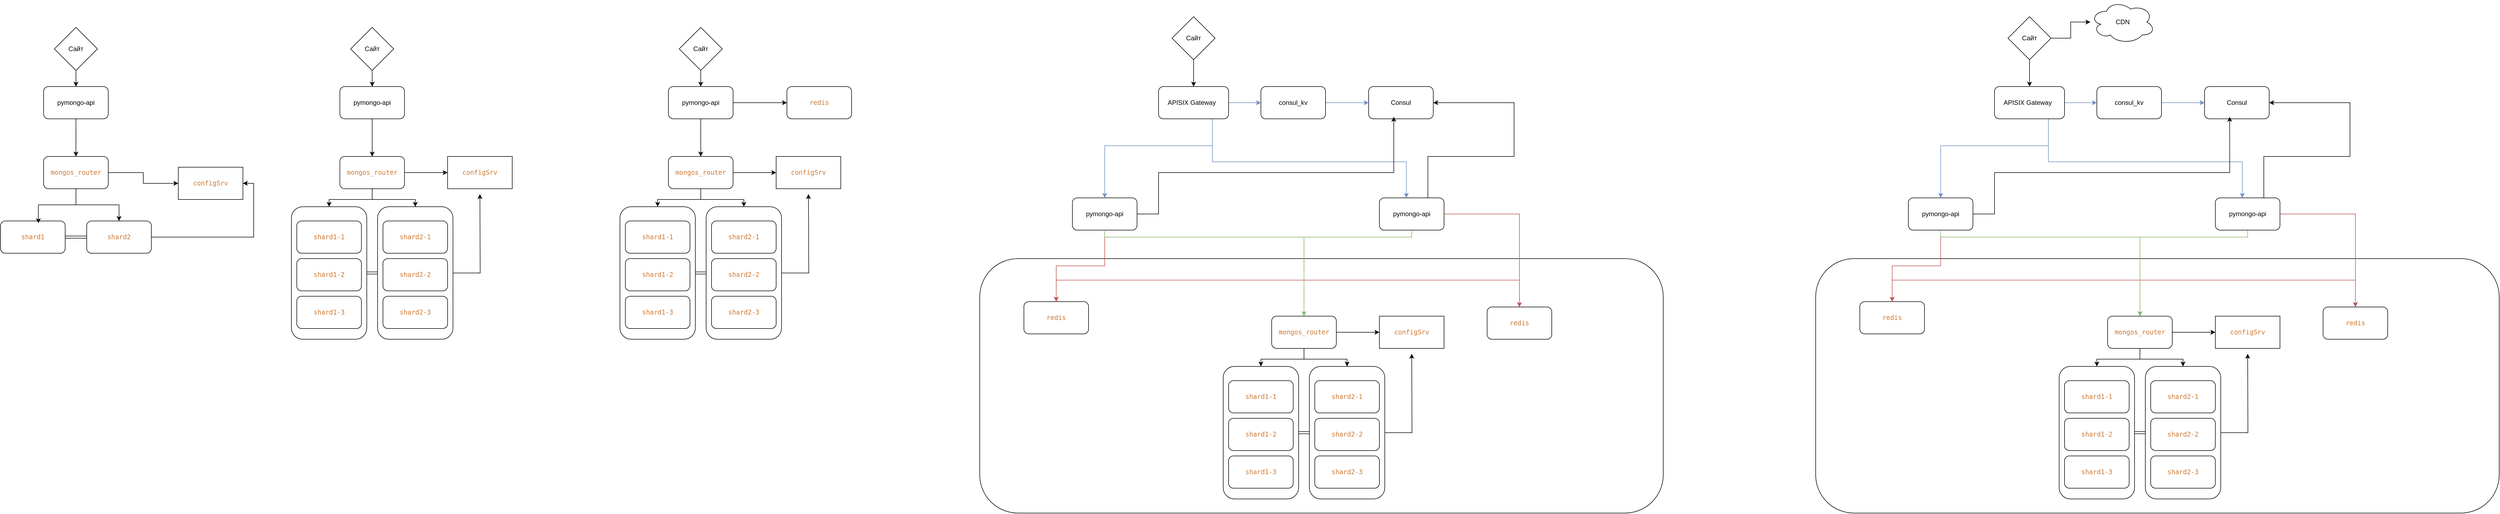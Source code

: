 <mxfile version="24.7.17">
  <diagram name="Page-1" id="-H_mtQnk-PTXWXPvYvuk">
    <mxGraphModel dx="4140" dy="3567" grid="1" gridSize="10" guides="1" tooltips="1" connect="1" arrows="1" fold="1" page="1" pageScale="1" pageWidth="1169" pageHeight="827" math="0" shadow="0">
      <root>
        <mxCell id="0" />
        <mxCell id="1" parent="0" />
        <mxCell id="zA23MoTUsTF4_91t8viU-3" value="pymongo-api" style="rounded=1;whiteSpace=wrap;html=1;" parent="1" vertex="1">
          <mxGeometry x="120" y="20" width="120" height="60" as="geometry" />
        </mxCell>
        <mxCell id="zA23MoTUsTF4_91t8viU-4" style="edgeStyle=orthogonalEdgeStyle;rounded=0;orthogonalLoop=1;jettySize=auto;html=1;exitX=0.5;exitY=1;exitDx=0;exitDy=0;entryX=0.5;entryY=0;entryDx=0;entryDy=0;" parent="1" source="zA23MoTUsTF4_91t8viU-3" target="nkztB4Ao3cjxUnNnc5Ba-3" edge="1">
          <mxGeometry relative="1" as="geometry" />
        </mxCell>
        <mxCell id="nkztB4Ao3cjxUnNnc5Ba-31" style="edgeStyle=orthogonalEdgeStyle;rounded=0;orthogonalLoop=1;jettySize=auto;html=1;entryX=0;entryY=0.5;entryDx=0;entryDy=0;" parent="1" source="nkztB4Ao3cjxUnNnc5Ba-3" target="nkztB4Ao3cjxUnNnc5Ba-4" edge="1">
          <mxGeometry relative="1" as="geometry" />
        </mxCell>
        <mxCell id="nkztB4Ao3cjxUnNnc5Ba-53" style="edgeStyle=orthogonalEdgeStyle;rounded=0;orthogonalLoop=1;jettySize=auto;html=1;entryX=0.5;entryY=0;entryDx=0;entryDy=0;" parent="1" source="nkztB4Ao3cjxUnNnc5Ba-3" target="nkztB4Ao3cjxUnNnc5Ba-14" edge="1">
          <mxGeometry relative="1" as="geometry" />
        </mxCell>
        <mxCell id="nkztB4Ao3cjxUnNnc5Ba-3" value="&lt;meta charset=&quot;utf-8&quot;&gt;&lt;pre style=&quot;forced-color-adjust: none; color: rgb(169, 183, 198); font-size: 12px; font-style: normal; font-variant-ligatures: normal; font-variant-caps: normal; font-weight: 400; letter-spacing: normal; orphans: 2; text-align: left; text-indent: 0px; text-transform: none; widows: 2; word-spacing: 0px; -webkit-text-stroke-width: 0px; text-decoration-thickness: initial; text-decoration-style: initial; text-decoration-color: initial; font-family: &amp;quot;JetBrains Mono&amp;quot;, monospace;&quot;&gt;&lt;span style=&quot;forced-color-adjust: none; color: rgb(204, 120, 50);&quot;&gt;mongos_router&lt;/span&gt;&lt;/pre&gt;" style="rounded=1;whiteSpace=wrap;html=1;" parent="1" vertex="1">
          <mxGeometry x="120" y="150" width="120" height="60" as="geometry" />
        </mxCell>
        <mxCell id="nkztB4Ao3cjxUnNnc5Ba-4" value="&lt;pre style=&quot;color: rgb(169, 183, 198); text-align: left; font-family: &amp;quot;JetBrains Mono&amp;quot;, monospace;&quot;&gt;&lt;span style=&quot;color: rgb(204, 120, 50);&quot;&gt;configSrv&lt;/span&gt;&lt;/pre&gt;" style="rounded=0;whiteSpace=wrap;html=1;" parent="1" vertex="1">
          <mxGeometry x="370" y="170" width="120" height="60" as="geometry" />
        </mxCell>
        <mxCell id="nkztB4Ao3cjxUnNnc5Ba-49" style="edgeStyle=orthogonalEdgeStyle;rounded=0;orthogonalLoop=1;jettySize=auto;html=1;shape=link;" parent="1" source="nkztB4Ao3cjxUnNnc5Ba-6" target="nkztB4Ao3cjxUnNnc5Ba-14" edge="1">
          <mxGeometry relative="1" as="geometry" />
        </mxCell>
        <mxCell id="nkztB4Ao3cjxUnNnc5Ba-6" value="&lt;pre style=&quot;forced-color-adjust: none; color: rgb(169, 183, 198); font-size: 12px; font-style: normal; font-variant-ligatures: normal; font-variant-caps: normal; font-weight: 400; letter-spacing: normal; orphans: 2; text-align: left; text-indent: 0px; text-transform: none; widows: 2; word-spacing: 0px; -webkit-text-stroke-width: 0px; text-decoration-thickness: initial; text-decoration-style: initial; text-decoration-color: initial; font-family: &amp;quot;JetBrains Mono&amp;quot;, monospace;&quot;&gt;&lt;span style=&quot;forced-color-adjust: none; color: rgb(204, 120, 50);&quot;&gt;shard1&lt;/span&gt;&lt;/pre&gt;" style="rounded=1;whiteSpace=wrap;html=1;" parent="1" vertex="1">
          <mxGeometry x="40" y="270" width="120" height="60" as="geometry" />
        </mxCell>
        <mxCell id="nkztB4Ao3cjxUnNnc5Ba-51" style="edgeStyle=orthogonalEdgeStyle;rounded=0;orthogonalLoop=1;jettySize=auto;html=1;entryX=1;entryY=0.5;entryDx=0;entryDy=0;" parent="1" source="nkztB4Ao3cjxUnNnc5Ba-14" target="nkztB4Ao3cjxUnNnc5Ba-4" edge="1">
          <mxGeometry relative="1" as="geometry" />
        </mxCell>
        <mxCell id="nkztB4Ao3cjxUnNnc5Ba-14" value="&lt;pre style=&quot;forced-color-adjust: none; color: rgb(169, 183, 198); font-size: 12px; font-style: normal; font-variant-ligatures: normal; font-variant-caps: normal; font-weight: 400; letter-spacing: normal; orphans: 2; text-align: left; text-indent: 0px; text-transform: none; widows: 2; word-spacing: 0px; -webkit-text-stroke-width: 0px; text-decoration-thickness: initial; text-decoration-style: initial; text-decoration-color: initial; font-family: &amp;quot;JetBrains Mono&amp;quot;, monospace;&quot;&gt;&lt;span style=&quot;forced-color-adjust: none; color: rgb(204, 120, 50);&quot;&gt;shard2&lt;/span&gt;&lt;/pre&gt;" style="rounded=1;whiteSpace=wrap;html=1;" parent="1" vertex="1">
          <mxGeometry x="200" y="270" width="120" height="60" as="geometry" />
        </mxCell>
        <mxCell id="nkztB4Ao3cjxUnNnc5Ba-32" style="edgeStyle=orthogonalEdgeStyle;rounded=0;orthogonalLoop=1;jettySize=auto;html=1;" parent="1" source="nkztB4Ao3cjxUnNnc5Ba-33" edge="1">
          <mxGeometry relative="1" as="geometry">
            <mxPoint x="930" y="220" as="targetPoint" />
          </mxGeometry>
        </mxCell>
        <mxCell id="nkztB4Ao3cjxUnNnc5Ba-33" value="" style="rounded=1;whiteSpace=wrap;html=1;" parent="1" vertex="1">
          <mxGeometry x="740" y="243.5" width="140" height="246.5" as="geometry" />
        </mxCell>
        <mxCell id="nkztB4Ao3cjxUnNnc5Ba-34" style="edgeStyle=orthogonalEdgeStyle;rounded=0;orthogonalLoop=1;jettySize=auto;html=1;entryX=0;entryY=0.5;entryDx=0;entryDy=0;shape=link;" parent="1" source="nkztB4Ao3cjxUnNnc5Ba-35" target="nkztB4Ao3cjxUnNnc5Ba-33" edge="1">
          <mxGeometry relative="1" as="geometry" />
        </mxCell>
        <mxCell id="nkztB4Ao3cjxUnNnc5Ba-35" value="" style="rounded=1;whiteSpace=wrap;html=1;" parent="1" vertex="1">
          <mxGeometry x="580" y="243.5" width="140" height="246.5" as="geometry" />
        </mxCell>
        <mxCell id="nkztB4Ao3cjxUnNnc5Ba-36" value="pymongo-api" style="rounded=1;whiteSpace=wrap;html=1;" parent="1" vertex="1">
          <mxGeometry x="670" y="20" width="120" height="60" as="geometry" />
        </mxCell>
        <mxCell id="nkztB4Ao3cjxUnNnc5Ba-37" style="edgeStyle=orthogonalEdgeStyle;rounded=0;orthogonalLoop=1;jettySize=auto;html=1;exitX=0.5;exitY=1;exitDx=0;exitDy=0;entryX=0.5;entryY=0;entryDx=0;entryDy=0;" parent="1" source="nkztB4Ao3cjxUnNnc5Ba-36" target="nkztB4Ao3cjxUnNnc5Ba-41" edge="1">
          <mxGeometry relative="1" as="geometry" />
        </mxCell>
        <mxCell id="nkztB4Ao3cjxUnNnc5Ba-38" style="edgeStyle=orthogonalEdgeStyle;rounded=0;orthogonalLoop=1;jettySize=auto;html=1;entryX=0.5;entryY=0;entryDx=0;entryDy=0;" parent="1" source="nkztB4Ao3cjxUnNnc5Ba-41" target="nkztB4Ao3cjxUnNnc5Ba-33" edge="1">
          <mxGeometry relative="1" as="geometry" />
        </mxCell>
        <mxCell id="nkztB4Ao3cjxUnNnc5Ba-39" style="edgeStyle=orthogonalEdgeStyle;rounded=0;orthogonalLoop=1;jettySize=auto;html=1;" parent="1" source="nkztB4Ao3cjxUnNnc5Ba-41" target="nkztB4Ao3cjxUnNnc5Ba-35" edge="1">
          <mxGeometry relative="1" as="geometry" />
        </mxCell>
        <mxCell id="nkztB4Ao3cjxUnNnc5Ba-40" style="edgeStyle=orthogonalEdgeStyle;rounded=0;orthogonalLoop=1;jettySize=auto;html=1;entryX=0;entryY=0.5;entryDx=0;entryDy=0;" parent="1" source="nkztB4Ao3cjxUnNnc5Ba-41" target="nkztB4Ao3cjxUnNnc5Ba-42" edge="1">
          <mxGeometry relative="1" as="geometry" />
        </mxCell>
        <mxCell id="nkztB4Ao3cjxUnNnc5Ba-41" value="&lt;meta charset=&quot;utf-8&quot;&gt;&lt;pre style=&quot;forced-color-adjust: none; color: rgb(169, 183, 198); font-size: 12px; font-style: normal; font-variant-ligatures: normal; font-variant-caps: normal; font-weight: 400; letter-spacing: normal; orphans: 2; text-align: left; text-indent: 0px; text-transform: none; widows: 2; word-spacing: 0px; -webkit-text-stroke-width: 0px; text-decoration-thickness: initial; text-decoration-style: initial; text-decoration-color: initial; font-family: &amp;quot;JetBrains Mono&amp;quot;, monospace;&quot;&gt;&lt;span style=&quot;forced-color-adjust: none; color: rgb(204, 120, 50);&quot;&gt;mongos_router&lt;/span&gt;&lt;/pre&gt;" style="rounded=1;whiteSpace=wrap;html=1;" parent="1" vertex="1">
          <mxGeometry x="670" y="150" width="120" height="60" as="geometry" />
        </mxCell>
        <mxCell id="nkztB4Ao3cjxUnNnc5Ba-42" value="&lt;pre style=&quot;color: rgb(169, 183, 198); text-align: left; font-family: &amp;quot;JetBrains Mono&amp;quot;, monospace;&quot;&gt;&lt;span style=&quot;color: rgb(204, 120, 50);&quot;&gt;configSrv&lt;/span&gt;&lt;/pre&gt;" style="rounded=0;whiteSpace=wrap;html=1;" parent="1" vertex="1">
          <mxGeometry x="870" y="150" width="120" height="60" as="geometry" />
        </mxCell>
        <mxCell id="nkztB4Ao3cjxUnNnc5Ba-43" value="&lt;meta charset=&quot;utf-8&quot;&gt;&lt;pre style=&quot;forced-color-adjust: none; color: rgb(169, 183, 198); font-size: 12px; font-style: normal; font-variant-ligatures: normal; font-variant-caps: normal; font-weight: 400; letter-spacing: normal; orphans: 2; text-align: left; text-indent: 0px; text-transform: none; widows: 2; word-spacing: 0px; -webkit-text-stroke-width: 0px; text-decoration-thickness: initial; text-decoration-style: initial; text-decoration-color: initial; font-family: &amp;quot;JetBrains Mono&amp;quot;, monospace;&quot;&gt;&lt;span style=&quot;forced-color-adjust: none; color: rgb(204, 120, 50);&quot;&gt;shard1-1&lt;/span&gt;&lt;/pre&gt;" style="rounded=1;whiteSpace=wrap;html=1;" parent="1" vertex="1">
          <mxGeometry x="590" y="270" width="120" height="60" as="geometry" />
        </mxCell>
        <mxCell id="nkztB4Ao3cjxUnNnc5Ba-44" value="&lt;pre style=&quot;forced-color-adjust: none; color: rgb(169, 183, 198); font-size: 12px; font-style: normal; font-variant-ligatures: normal; font-variant-caps: normal; font-weight: 400; letter-spacing: normal; orphans: 2; text-align: left; text-indent: 0px; text-transform: none; widows: 2; word-spacing: 0px; -webkit-text-stroke-width: 0px; text-decoration-thickness: initial; text-decoration-style: initial; text-decoration-color: initial; font-family: &amp;quot;JetBrains Mono&amp;quot;, monospace;&quot;&gt;&lt;span style=&quot;forced-color-adjust: none; color: rgb(204, 120, 50);&quot;&gt;shard2-1&lt;/span&gt;&lt;/pre&gt;" style="rounded=1;whiteSpace=wrap;html=1;" parent="1" vertex="1">
          <mxGeometry x="750" y="270" width="120" height="60" as="geometry" />
        </mxCell>
        <mxCell id="nkztB4Ao3cjxUnNnc5Ba-45" value="&lt;pre style=&quot;forced-color-adjust: none; color: rgb(169, 183, 198); font-size: 12px; font-style: normal; font-variant-ligatures: normal; font-variant-caps: normal; font-weight: 400; letter-spacing: normal; orphans: 2; text-align: left; text-indent: 0px; text-transform: none; widows: 2; word-spacing: 0px; -webkit-text-stroke-width: 0px; text-decoration-thickness: initial; text-decoration-style: initial; text-decoration-color: initial; font-family: &amp;quot;JetBrains Mono&amp;quot;, monospace;&quot;&gt;&lt;span style=&quot;forced-color-adjust: none; color: rgb(204, 120, 50);&quot;&gt;shard1-2&lt;/span&gt;&lt;/pre&gt;" style="rounded=1;whiteSpace=wrap;html=1;" parent="1" vertex="1">
          <mxGeometry x="590" y="340" width="120" height="60" as="geometry" />
        </mxCell>
        <mxCell id="nkztB4Ao3cjxUnNnc5Ba-46" value="&lt;pre style=&quot;forced-color-adjust: none; color: rgb(169, 183, 198); font-size: 12px; font-style: normal; font-variant-ligatures: normal; font-variant-caps: normal; font-weight: 400; letter-spacing: normal; orphans: 2; text-align: left; text-indent: 0px; text-transform: none; widows: 2; word-spacing: 0px; -webkit-text-stroke-width: 0px; text-decoration-thickness: initial; text-decoration-style: initial; text-decoration-color: initial; font-family: &amp;quot;JetBrains Mono&amp;quot;, monospace;&quot;&gt;&lt;span style=&quot;forced-color-adjust: none; color: rgb(204, 120, 50);&quot;&gt;shard2-2&lt;/span&gt;&lt;/pre&gt;" style="rounded=1;whiteSpace=wrap;html=1;" parent="1" vertex="1">
          <mxGeometry x="750" y="340" width="120" height="60" as="geometry" />
        </mxCell>
        <mxCell id="nkztB4Ao3cjxUnNnc5Ba-47" value="&lt;pre style=&quot;forced-color-adjust: none; color: rgb(169, 183, 198); font-size: 12px; font-style: normal; font-variant-ligatures: normal; font-variant-caps: normal; font-weight: 400; letter-spacing: normal; orphans: 2; text-align: left; text-indent: 0px; text-transform: none; widows: 2; word-spacing: 0px; -webkit-text-stroke-width: 0px; text-decoration-thickness: initial; text-decoration-style: initial; text-decoration-color: initial; font-family: &amp;quot;JetBrains Mono&amp;quot;, monospace;&quot;&gt;&lt;span style=&quot;forced-color-adjust: none; color: rgb(204, 120, 50);&quot;&gt;shard1-3&lt;/span&gt;&lt;/pre&gt;" style="rounded=1;whiteSpace=wrap;html=1;" parent="1" vertex="1">
          <mxGeometry x="590" y="410" width="120" height="60" as="geometry" />
        </mxCell>
        <mxCell id="nkztB4Ao3cjxUnNnc5Ba-48" value="&lt;pre style=&quot;forced-color-adjust: none; color: rgb(169, 183, 198); font-size: 12px; font-style: normal; font-variant-ligatures: normal; font-variant-caps: normal; font-weight: 400; letter-spacing: normal; orphans: 2; text-align: left; text-indent: 0px; text-transform: none; widows: 2; word-spacing: 0px; -webkit-text-stroke-width: 0px; text-decoration-thickness: initial; text-decoration-style: initial; text-decoration-color: initial; font-family: &amp;quot;JetBrains Mono&amp;quot;, monospace;&quot;&gt;&lt;span style=&quot;forced-color-adjust: none; color: rgb(204, 120, 50);&quot;&gt;shard2-3&lt;/span&gt;&lt;/pre&gt;" style="rounded=1;whiteSpace=wrap;html=1;" parent="1" vertex="1">
          <mxGeometry x="750" y="410" width="120" height="60" as="geometry" />
        </mxCell>
        <mxCell id="nkztB4Ao3cjxUnNnc5Ba-52" style="edgeStyle=orthogonalEdgeStyle;rounded=0;orthogonalLoop=1;jettySize=auto;html=1;entryX=0.585;entryY=0.068;entryDx=0;entryDy=0;entryPerimeter=0;" parent="1" source="nkztB4Ao3cjxUnNnc5Ba-3" target="nkztB4Ao3cjxUnNnc5Ba-6" edge="1">
          <mxGeometry relative="1" as="geometry" />
        </mxCell>
        <mxCell id="nkztB4Ao3cjxUnNnc5Ba-54" style="edgeStyle=orthogonalEdgeStyle;rounded=0;orthogonalLoop=1;jettySize=auto;html=1;" parent="1" source="nkztB4Ao3cjxUnNnc5Ba-55" edge="1">
          <mxGeometry relative="1" as="geometry">
            <mxPoint x="1540" y="220" as="targetPoint" />
          </mxGeometry>
        </mxCell>
        <mxCell id="nkztB4Ao3cjxUnNnc5Ba-55" value="" style="rounded=1;whiteSpace=wrap;html=1;" parent="1" vertex="1">
          <mxGeometry x="1350" y="243.5" width="140" height="246.5" as="geometry" />
        </mxCell>
        <mxCell id="nkztB4Ao3cjxUnNnc5Ba-56" style="edgeStyle=orthogonalEdgeStyle;rounded=0;orthogonalLoop=1;jettySize=auto;html=1;entryX=0;entryY=0.5;entryDx=0;entryDy=0;shape=link;" parent="1" source="nkztB4Ao3cjxUnNnc5Ba-57" target="nkztB4Ao3cjxUnNnc5Ba-55" edge="1">
          <mxGeometry relative="1" as="geometry" />
        </mxCell>
        <mxCell id="nkztB4Ao3cjxUnNnc5Ba-57" value="" style="rounded=1;whiteSpace=wrap;html=1;" parent="1" vertex="1">
          <mxGeometry x="1190" y="243.5" width="140" height="246.5" as="geometry" />
        </mxCell>
        <mxCell id="nkztB4Ao3cjxUnNnc5Ba-72" style="edgeStyle=orthogonalEdgeStyle;rounded=0;orthogonalLoop=1;jettySize=auto;html=1;entryX=0;entryY=0.5;entryDx=0;entryDy=0;" parent="1" source="nkztB4Ao3cjxUnNnc5Ba-58" edge="1">
          <mxGeometry relative="1" as="geometry">
            <mxPoint x="1500" y="50" as="targetPoint" />
          </mxGeometry>
        </mxCell>
        <mxCell id="nkztB4Ao3cjxUnNnc5Ba-58" value="pymongo-api" style="rounded=1;whiteSpace=wrap;html=1;" parent="1" vertex="1">
          <mxGeometry x="1280" y="20" width="120" height="60" as="geometry" />
        </mxCell>
        <mxCell id="nkztB4Ao3cjxUnNnc5Ba-59" style="edgeStyle=orthogonalEdgeStyle;rounded=0;orthogonalLoop=1;jettySize=auto;html=1;exitX=0.5;exitY=1;exitDx=0;exitDy=0;entryX=0.5;entryY=0;entryDx=0;entryDy=0;" parent="1" source="nkztB4Ao3cjxUnNnc5Ba-58" target="nkztB4Ao3cjxUnNnc5Ba-63" edge="1">
          <mxGeometry relative="1" as="geometry" />
        </mxCell>
        <mxCell id="nkztB4Ao3cjxUnNnc5Ba-60" style="edgeStyle=orthogonalEdgeStyle;rounded=0;orthogonalLoop=1;jettySize=auto;html=1;entryX=0.5;entryY=0;entryDx=0;entryDy=0;" parent="1" source="nkztB4Ao3cjxUnNnc5Ba-63" target="nkztB4Ao3cjxUnNnc5Ba-55" edge="1">
          <mxGeometry relative="1" as="geometry" />
        </mxCell>
        <mxCell id="nkztB4Ao3cjxUnNnc5Ba-61" style="edgeStyle=orthogonalEdgeStyle;rounded=0;orthogonalLoop=1;jettySize=auto;html=1;" parent="1" source="nkztB4Ao3cjxUnNnc5Ba-63" target="nkztB4Ao3cjxUnNnc5Ba-57" edge="1">
          <mxGeometry relative="1" as="geometry" />
        </mxCell>
        <mxCell id="nkztB4Ao3cjxUnNnc5Ba-62" style="edgeStyle=orthogonalEdgeStyle;rounded=0;orthogonalLoop=1;jettySize=auto;html=1;entryX=0;entryY=0.5;entryDx=0;entryDy=0;" parent="1" source="nkztB4Ao3cjxUnNnc5Ba-63" target="nkztB4Ao3cjxUnNnc5Ba-64" edge="1">
          <mxGeometry relative="1" as="geometry" />
        </mxCell>
        <mxCell id="nkztB4Ao3cjxUnNnc5Ba-63" value="&lt;meta charset=&quot;utf-8&quot;&gt;&lt;pre style=&quot;forced-color-adjust: none; color: rgb(169, 183, 198); font-size: 12px; font-style: normal; font-variant-ligatures: normal; font-variant-caps: normal; font-weight: 400; letter-spacing: normal; orphans: 2; text-align: left; text-indent: 0px; text-transform: none; widows: 2; word-spacing: 0px; -webkit-text-stroke-width: 0px; text-decoration-thickness: initial; text-decoration-style: initial; text-decoration-color: initial; font-family: &amp;quot;JetBrains Mono&amp;quot;, monospace;&quot;&gt;&lt;span style=&quot;forced-color-adjust: none; color: rgb(204, 120, 50);&quot;&gt;mongos_router&lt;/span&gt;&lt;/pre&gt;" style="rounded=1;whiteSpace=wrap;html=1;" parent="1" vertex="1">
          <mxGeometry x="1280" y="150" width="120" height="60" as="geometry" />
        </mxCell>
        <mxCell id="nkztB4Ao3cjxUnNnc5Ba-64" value="&lt;pre style=&quot;color: rgb(169, 183, 198); text-align: left; font-family: &amp;quot;JetBrains Mono&amp;quot;, monospace;&quot;&gt;&lt;span style=&quot;color: rgb(204, 120, 50);&quot;&gt;configSrv&lt;/span&gt;&lt;/pre&gt;" style="rounded=0;whiteSpace=wrap;html=1;" parent="1" vertex="1">
          <mxGeometry x="1480" y="150" width="120" height="60" as="geometry" />
        </mxCell>
        <mxCell id="nkztB4Ao3cjxUnNnc5Ba-65" value="&lt;meta charset=&quot;utf-8&quot;&gt;&lt;pre style=&quot;forced-color-adjust: none; color: rgb(169, 183, 198); font-size: 12px; font-style: normal; font-variant-ligatures: normal; font-variant-caps: normal; font-weight: 400; letter-spacing: normal; orphans: 2; text-align: left; text-indent: 0px; text-transform: none; widows: 2; word-spacing: 0px; -webkit-text-stroke-width: 0px; text-decoration-thickness: initial; text-decoration-style: initial; text-decoration-color: initial; font-family: &amp;quot;JetBrains Mono&amp;quot;, monospace;&quot;&gt;&lt;span style=&quot;forced-color-adjust: none; color: rgb(204, 120, 50);&quot;&gt;shard1-1&lt;/span&gt;&lt;/pre&gt;" style="rounded=1;whiteSpace=wrap;html=1;" parent="1" vertex="1">
          <mxGeometry x="1200" y="270" width="120" height="60" as="geometry" />
        </mxCell>
        <mxCell id="nkztB4Ao3cjxUnNnc5Ba-66" value="&lt;pre style=&quot;forced-color-adjust: none; color: rgb(169, 183, 198); font-size: 12px; font-style: normal; font-variant-ligatures: normal; font-variant-caps: normal; font-weight: 400; letter-spacing: normal; orphans: 2; text-align: left; text-indent: 0px; text-transform: none; widows: 2; word-spacing: 0px; -webkit-text-stroke-width: 0px; text-decoration-thickness: initial; text-decoration-style: initial; text-decoration-color: initial; font-family: &amp;quot;JetBrains Mono&amp;quot;, monospace;&quot;&gt;&lt;span style=&quot;forced-color-adjust: none; color: rgb(204, 120, 50);&quot;&gt;shard2-1&lt;/span&gt;&lt;/pre&gt;" style="rounded=1;whiteSpace=wrap;html=1;" parent="1" vertex="1">
          <mxGeometry x="1360" y="270" width="120" height="60" as="geometry" />
        </mxCell>
        <mxCell id="nkztB4Ao3cjxUnNnc5Ba-67" value="&lt;pre style=&quot;forced-color-adjust: none; color: rgb(169, 183, 198); font-size: 12px; font-style: normal; font-variant-ligatures: normal; font-variant-caps: normal; font-weight: 400; letter-spacing: normal; orphans: 2; text-align: left; text-indent: 0px; text-transform: none; widows: 2; word-spacing: 0px; -webkit-text-stroke-width: 0px; text-decoration-thickness: initial; text-decoration-style: initial; text-decoration-color: initial; font-family: &amp;quot;JetBrains Mono&amp;quot;, monospace;&quot;&gt;&lt;span style=&quot;forced-color-adjust: none; color: rgb(204, 120, 50);&quot;&gt;shard1-2&lt;/span&gt;&lt;/pre&gt;" style="rounded=1;whiteSpace=wrap;html=1;" parent="1" vertex="1">
          <mxGeometry x="1200" y="340" width="120" height="60" as="geometry" />
        </mxCell>
        <mxCell id="nkztB4Ao3cjxUnNnc5Ba-68" value="&lt;pre style=&quot;forced-color-adjust: none; color: rgb(169, 183, 198); font-size: 12px; font-style: normal; font-variant-ligatures: normal; font-variant-caps: normal; font-weight: 400; letter-spacing: normal; orphans: 2; text-align: left; text-indent: 0px; text-transform: none; widows: 2; word-spacing: 0px; -webkit-text-stroke-width: 0px; text-decoration-thickness: initial; text-decoration-style: initial; text-decoration-color: initial; font-family: &amp;quot;JetBrains Mono&amp;quot;, monospace;&quot;&gt;&lt;span style=&quot;forced-color-adjust: none; color: rgb(204, 120, 50);&quot;&gt;shard2-2&lt;/span&gt;&lt;/pre&gt;" style="rounded=1;whiteSpace=wrap;html=1;" parent="1" vertex="1">
          <mxGeometry x="1360" y="340" width="120" height="60" as="geometry" />
        </mxCell>
        <mxCell id="nkztB4Ao3cjxUnNnc5Ba-69" value="&lt;pre style=&quot;forced-color-adjust: none; color: rgb(169, 183, 198); font-size: 12px; font-style: normal; font-variant-ligatures: normal; font-variant-caps: normal; font-weight: 400; letter-spacing: normal; orphans: 2; text-align: left; text-indent: 0px; text-transform: none; widows: 2; word-spacing: 0px; -webkit-text-stroke-width: 0px; text-decoration-thickness: initial; text-decoration-style: initial; text-decoration-color: initial; font-family: &amp;quot;JetBrains Mono&amp;quot;, monospace;&quot;&gt;&lt;span style=&quot;forced-color-adjust: none; color: rgb(204, 120, 50);&quot;&gt;shard1-3&lt;/span&gt;&lt;/pre&gt;" style="rounded=1;whiteSpace=wrap;html=1;" parent="1" vertex="1">
          <mxGeometry x="1200" y="410" width="120" height="60" as="geometry" />
        </mxCell>
        <mxCell id="nkztB4Ao3cjxUnNnc5Ba-70" value="&lt;pre style=&quot;forced-color-adjust: none; color: rgb(169, 183, 198); font-size: 12px; font-style: normal; font-variant-ligatures: normal; font-variant-caps: normal; font-weight: 400; letter-spacing: normal; orphans: 2; text-align: left; text-indent: 0px; text-transform: none; widows: 2; word-spacing: 0px; -webkit-text-stroke-width: 0px; text-decoration-thickness: initial; text-decoration-style: initial; text-decoration-color: initial; font-family: &amp;quot;JetBrains Mono&amp;quot;, monospace;&quot;&gt;&lt;span style=&quot;forced-color-adjust: none; color: rgb(204, 120, 50);&quot;&gt;shard2-3&lt;/span&gt;&lt;/pre&gt;" style="rounded=1;whiteSpace=wrap;html=1;" parent="1" vertex="1">
          <mxGeometry x="1360" y="410" width="120" height="60" as="geometry" />
        </mxCell>
        <mxCell id="nkztB4Ao3cjxUnNnc5Ba-75" value="&lt;pre style=&quot;text-align: left; color: rgb(169, 183, 198); font-family: &amp;quot;JetBrains Mono&amp;quot;, monospace;&quot;&gt;&lt;span style=&quot;color: rgb(204, 120, 50);&quot;&gt;redis&lt;/span&gt;&lt;/pre&gt;" style="rounded=1;whiteSpace=wrap;html=1;" parent="1" vertex="1">
          <mxGeometry x="1500" y="20" width="120" height="60" as="geometry" />
        </mxCell>
        <mxCell id="nkztB4Ao3cjxUnNnc5Ba-136" style="edgeStyle=orthogonalEdgeStyle;rounded=0;orthogonalLoop=1;jettySize=auto;html=1;" parent="1" source="nkztB4Ao3cjxUnNnc5Ba-131" target="nkztB4Ao3cjxUnNnc5Ba-58" edge="1">
          <mxGeometry relative="1" as="geometry" />
        </mxCell>
        <mxCell id="nkztB4Ao3cjxUnNnc5Ba-131" value="Сайт" style="rhombus;whiteSpace=wrap;html=1;" parent="1" vertex="1">
          <mxGeometry x="1300" y="-90" width="80" height="80" as="geometry" />
        </mxCell>
        <mxCell id="nkztB4Ao3cjxUnNnc5Ba-135" style="edgeStyle=orthogonalEdgeStyle;rounded=0;orthogonalLoop=1;jettySize=auto;html=1;" parent="1" source="nkztB4Ao3cjxUnNnc5Ba-132" target="nkztB4Ao3cjxUnNnc5Ba-36" edge="1">
          <mxGeometry relative="1" as="geometry" />
        </mxCell>
        <mxCell id="nkztB4Ao3cjxUnNnc5Ba-132" value="Сайт" style="rhombus;whiteSpace=wrap;html=1;" parent="1" vertex="1">
          <mxGeometry x="690" y="-90" width="80" height="80" as="geometry" />
        </mxCell>
        <mxCell id="nkztB4Ao3cjxUnNnc5Ba-134" style="edgeStyle=orthogonalEdgeStyle;rounded=0;orthogonalLoop=1;jettySize=auto;html=1;" parent="1" source="nkztB4Ao3cjxUnNnc5Ba-133" target="zA23MoTUsTF4_91t8viU-3" edge="1">
          <mxGeometry relative="1" as="geometry" />
        </mxCell>
        <mxCell id="nkztB4Ao3cjxUnNnc5Ba-133" value="Сайт" style="rhombus;whiteSpace=wrap;html=1;" parent="1" vertex="1">
          <mxGeometry x="140" y="-90" width="80" height="80" as="geometry" />
        </mxCell>
        <mxCell id="FzB9YaRBubP3WmnwyX-W-52" value="CDN" style="ellipse;shape=cloud;whiteSpace=wrap;html=1;" vertex="1" parent="1">
          <mxGeometry x="3920" y="-140" width="120" height="80" as="geometry" />
        </mxCell>
        <mxCell id="FzB9YaRBubP3WmnwyX-W-75" style="edgeStyle=orthogonalEdgeStyle;rounded=0;orthogonalLoop=1;jettySize=auto;html=1;entryX=1;entryY=0.5;entryDx=0;entryDy=0;exitX=0.75;exitY=0;exitDx=0;exitDy=0;" edge="1" source="FzB9YaRBubP3WmnwyX-W-109" target="FzB9YaRBubP3WmnwyX-W-102" parent="1">
          <mxGeometry relative="1" as="geometry">
            <Array as="points">
              <mxPoint x="2690" y="150" />
              <mxPoint x="2850" y="150" />
              <mxPoint x="2850" y="50" />
            </Array>
          </mxGeometry>
        </mxCell>
        <mxCell id="FzB9YaRBubP3WmnwyX-W-76" value="" style="rounded=1;whiteSpace=wrap;html=1;" vertex="1" parent="1">
          <mxGeometry x="1858" y="340" width="1269" height="473.25" as="geometry" />
        </mxCell>
        <mxCell id="FzB9YaRBubP3WmnwyX-W-77" style="edgeStyle=orthogonalEdgeStyle;rounded=0;orthogonalLoop=1;jettySize=auto;html=1;" edge="1" source="FzB9YaRBubP3WmnwyX-W-78" parent="1">
          <mxGeometry relative="1" as="geometry">
            <mxPoint x="2660" y="517" as="targetPoint" />
          </mxGeometry>
        </mxCell>
        <mxCell id="FzB9YaRBubP3WmnwyX-W-78" value="" style="rounded=1;whiteSpace=wrap;html=1;" vertex="1" parent="1">
          <mxGeometry x="2470" y="540.5" width="140" height="246.5" as="geometry" />
        </mxCell>
        <mxCell id="FzB9YaRBubP3WmnwyX-W-79" style="edgeStyle=orthogonalEdgeStyle;rounded=0;orthogonalLoop=1;jettySize=auto;html=1;entryX=0;entryY=0.5;entryDx=0;entryDy=0;shape=link;" edge="1" source="FzB9YaRBubP3WmnwyX-W-80" target="FzB9YaRBubP3WmnwyX-W-78" parent="1">
          <mxGeometry relative="1" as="geometry" />
        </mxCell>
        <mxCell id="FzB9YaRBubP3WmnwyX-W-80" value="" style="rounded=1;whiteSpace=wrap;html=1;" vertex="1" parent="1">
          <mxGeometry x="2310" y="540.5" width="140" height="246.5" as="geometry" />
        </mxCell>
        <mxCell id="FzB9YaRBubP3WmnwyX-W-118" style="edgeStyle=orthogonalEdgeStyle;rounded=0;orthogonalLoop=1;jettySize=auto;html=1;fillColor=#f8cecc;strokeColor=#b85450;" edge="1" parent="1" source="FzB9YaRBubP3WmnwyX-W-82" target="FzB9YaRBubP3WmnwyX-W-95">
          <mxGeometry relative="1" as="geometry" />
        </mxCell>
        <mxCell id="FzB9YaRBubP3WmnwyX-W-82" value="pymongo-api" style="rounded=1;whiteSpace=wrap;html=1;" vertex="1" parent="1">
          <mxGeometry x="2030" y="227" width="120" height="60" as="geometry" />
        </mxCell>
        <mxCell id="FzB9YaRBubP3WmnwyX-W-83" style="edgeStyle=orthogonalEdgeStyle;rounded=0;orthogonalLoop=1;jettySize=auto;html=1;exitX=0.5;exitY=1;exitDx=0;exitDy=0;entryX=0.5;entryY=0;entryDx=0;entryDy=0;fillColor=#d5e8d4;strokeColor=#82b366;" edge="1" source="FzB9YaRBubP3WmnwyX-W-82" target="FzB9YaRBubP3WmnwyX-W-87" parent="1">
          <mxGeometry relative="1" as="geometry">
            <mxPoint x="2080" y="320" as="targetPoint" />
            <Array as="points">
              <mxPoint x="2090" y="300" />
              <mxPoint x="2460" y="300" />
            </Array>
          </mxGeometry>
        </mxCell>
        <mxCell id="FzB9YaRBubP3WmnwyX-W-84" style="edgeStyle=orthogonalEdgeStyle;rounded=0;orthogonalLoop=1;jettySize=auto;html=1;entryX=0.5;entryY=0;entryDx=0;entryDy=0;" edge="1" source="FzB9YaRBubP3WmnwyX-W-87" target="FzB9YaRBubP3WmnwyX-W-78" parent="1">
          <mxGeometry relative="1" as="geometry" />
        </mxCell>
        <mxCell id="FzB9YaRBubP3WmnwyX-W-85" style="edgeStyle=orthogonalEdgeStyle;rounded=0;orthogonalLoop=1;jettySize=auto;html=1;" edge="1" source="FzB9YaRBubP3WmnwyX-W-87" target="FzB9YaRBubP3WmnwyX-W-80" parent="1">
          <mxGeometry relative="1" as="geometry" />
        </mxCell>
        <mxCell id="FzB9YaRBubP3WmnwyX-W-86" style="edgeStyle=orthogonalEdgeStyle;rounded=0;orthogonalLoop=1;jettySize=auto;html=1;entryX=0;entryY=0.5;entryDx=0;entryDy=0;" edge="1" source="FzB9YaRBubP3WmnwyX-W-87" target="FzB9YaRBubP3WmnwyX-W-88" parent="1">
          <mxGeometry relative="1" as="geometry" />
        </mxCell>
        <mxCell id="FzB9YaRBubP3WmnwyX-W-87" value="&lt;meta charset=&quot;utf-8&quot;&gt;&lt;pre style=&quot;forced-color-adjust: none; color: rgb(169, 183, 198); font-size: 12px; font-style: normal; font-variant-ligatures: normal; font-variant-caps: normal; font-weight: 400; letter-spacing: normal; orphans: 2; text-align: left; text-indent: 0px; text-transform: none; widows: 2; word-spacing: 0px; -webkit-text-stroke-width: 0px; text-decoration-thickness: initial; text-decoration-style: initial; text-decoration-color: initial; font-family: &amp;quot;JetBrains Mono&amp;quot;, monospace;&quot;&gt;&lt;span style=&quot;forced-color-adjust: none; color: rgb(204, 120, 50);&quot;&gt;mongos_router&lt;/span&gt;&lt;/pre&gt;" style="rounded=1;whiteSpace=wrap;html=1;" vertex="1" parent="1">
          <mxGeometry x="2400" y="447" width="120" height="60" as="geometry" />
        </mxCell>
        <mxCell id="FzB9YaRBubP3WmnwyX-W-88" value="&lt;pre style=&quot;color: rgb(169, 183, 198); text-align: left; font-family: &amp;quot;JetBrains Mono&amp;quot;, monospace;&quot;&gt;&lt;span style=&quot;color: rgb(204, 120, 50);&quot;&gt;configSrv&lt;/span&gt;&lt;/pre&gt;" style="rounded=0;whiteSpace=wrap;html=1;" vertex="1" parent="1">
          <mxGeometry x="2600" y="447" width="120" height="60" as="geometry" />
        </mxCell>
        <mxCell id="FzB9YaRBubP3WmnwyX-W-89" value="&lt;meta charset=&quot;utf-8&quot;&gt;&lt;pre style=&quot;forced-color-adjust: none; color: rgb(169, 183, 198); font-size: 12px; font-style: normal; font-variant-ligatures: normal; font-variant-caps: normal; font-weight: 400; letter-spacing: normal; orphans: 2; text-align: left; text-indent: 0px; text-transform: none; widows: 2; word-spacing: 0px; -webkit-text-stroke-width: 0px; text-decoration-thickness: initial; text-decoration-style: initial; text-decoration-color: initial; font-family: &amp;quot;JetBrains Mono&amp;quot;, monospace;&quot;&gt;&lt;span style=&quot;forced-color-adjust: none; color: rgb(204, 120, 50);&quot;&gt;shard1-1&lt;/span&gt;&lt;/pre&gt;" style="rounded=1;whiteSpace=wrap;html=1;" vertex="1" parent="1">
          <mxGeometry x="2320" y="567" width="120" height="60" as="geometry" />
        </mxCell>
        <mxCell id="FzB9YaRBubP3WmnwyX-W-90" value="&lt;pre style=&quot;forced-color-adjust: none; color: rgb(169, 183, 198); font-size: 12px; font-style: normal; font-variant-ligatures: normal; font-variant-caps: normal; font-weight: 400; letter-spacing: normal; orphans: 2; text-align: left; text-indent: 0px; text-transform: none; widows: 2; word-spacing: 0px; -webkit-text-stroke-width: 0px; text-decoration-thickness: initial; text-decoration-style: initial; text-decoration-color: initial; font-family: &amp;quot;JetBrains Mono&amp;quot;, monospace;&quot;&gt;&lt;span style=&quot;forced-color-adjust: none; color: rgb(204, 120, 50);&quot;&gt;shard2-1&lt;/span&gt;&lt;/pre&gt;" style="rounded=1;whiteSpace=wrap;html=1;" vertex="1" parent="1">
          <mxGeometry x="2480" y="567" width="120" height="60" as="geometry" />
        </mxCell>
        <mxCell id="FzB9YaRBubP3WmnwyX-W-91" value="&lt;pre style=&quot;forced-color-adjust: none; color: rgb(169, 183, 198); font-size: 12px; font-style: normal; font-variant-ligatures: normal; font-variant-caps: normal; font-weight: 400; letter-spacing: normal; orphans: 2; text-align: left; text-indent: 0px; text-transform: none; widows: 2; word-spacing: 0px; -webkit-text-stroke-width: 0px; text-decoration-thickness: initial; text-decoration-style: initial; text-decoration-color: initial; font-family: &amp;quot;JetBrains Mono&amp;quot;, monospace;&quot;&gt;&lt;span style=&quot;forced-color-adjust: none; color: rgb(204, 120, 50);&quot;&gt;shard1-2&lt;/span&gt;&lt;/pre&gt;" style="rounded=1;whiteSpace=wrap;html=1;" vertex="1" parent="1">
          <mxGeometry x="2320" y="637" width="120" height="60" as="geometry" />
        </mxCell>
        <mxCell id="FzB9YaRBubP3WmnwyX-W-92" value="&lt;pre style=&quot;forced-color-adjust: none; color: rgb(169, 183, 198); font-size: 12px; font-style: normal; font-variant-ligatures: normal; font-variant-caps: normal; font-weight: 400; letter-spacing: normal; orphans: 2; text-align: left; text-indent: 0px; text-transform: none; widows: 2; word-spacing: 0px; -webkit-text-stroke-width: 0px; text-decoration-thickness: initial; text-decoration-style: initial; text-decoration-color: initial; font-family: &amp;quot;JetBrains Mono&amp;quot;, monospace;&quot;&gt;&lt;span style=&quot;forced-color-adjust: none; color: rgb(204, 120, 50);&quot;&gt;shard2-2&lt;/span&gt;&lt;/pre&gt;" style="rounded=1;whiteSpace=wrap;html=1;" vertex="1" parent="1">
          <mxGeometry x="2480" y="637" width="120" height="60" as="geometry" />
        </mxCell>
        <mxCell id="FzB9YaRBubP3WmnwyX-W-93" value="&lt;pre style=&quot;forced-color-adjust: none; color: rgb(169, 183, 198); font-size: 12px; font-style: normal; font-variant-ligatures: normal; font-variant-caps: normal; font-weight: 400; letter-spacing: normal; orphans: 2; text-align: left; text-indent: 0px; text-transform: none; widows: 2; word-spacing: 0px; -webkit-text-stroke-width: 0px; text-decoration-thickness: initial; text-decoration-style: initial; text-decoration-color: initial; font-family: &amp;quot;JetBrains Mono&amp;quot;, monospace;&quot;&gt;&lt;span style=&quot;forced-color-adjust: none; color: rgb(204, 120, 50);&quot;&gt;shard1-3&lt;/span&gt;&lt;/pre&gt;" style="rounded=1;whiteSpace=wrap;html=1;" vertex="1" parent="1">
          <mxGeometry x="2320" y="707" width="120" height="60" as="geometry" />
        </mxCell>
        <mxCell id="FzB9YaRBubP3WmnwyX-W-94" value="&lt;pre style=&quot;forced-color-adjust: none; color: rgb(169, 183, 198); font-size: 12px; font-style: normal; font-variant-ligatures: normal; font-variant-caps: normal; font-weight: 400; letter-spacing: normal; orphans: 2; text-align: left; text-indent: 0px; text-transform: none; widows: 2; word-spacing: 0px; -webkit-text-stroke-width: 0px; text-decoration-thickness: initial; text-decoration-style: initial; text-decoration-color: initial; font-family: &amp;quot;JetBrains Mono&amp;quot;, monospace;&quot;&gt;&lt;span style=&quot;forced-color-adjust: none; color: rgb(204, 120, 50);&quot;&gt;shard2-3&lt;/span&gt;&lt;/pre&gt;" style="rounded=1;whiteSpace=wrap;html=1;" vertex="1" parent="1">
          <mxGeometry x="2480" y="707" width="120" height="60" as="geometry" />
        </mxCell>
        <mxCell id="FzB9YaRBubP3WmnwyX-W-116" style="edgeStyle=orthogonalEdgeStyle;rounded=0;orthogonalLoop=1;jettySize=auto;html=1;entryX=0.5;entryY=0;entryDx=0;entryDy=0;startArrow=classic;startFill=1;fillColor=#f8cecc;strokeColor=#b85450;" edge="1" parent="1" source="FzB9YaRBubP3WmnwyX-W-95" target="FzB9YaRBubP3WmnwyX-W-110">
          <mxGeometry relative="1" as="geometry">
            <Array as="points">
              <mxPoint x="2000" y="380" />
              <mxPoint x="2860" y="380" />
            </Array>
          </mxGeometry>
        </mxCell>
        <mxCell id="FzB9YaRBubP3WmnwyX-W-95" value="&lt;pre style=&quot;text-align: left; color: rgb(169, 183, 198); font-family: &amp;quot;JetBrains Mono&amp;quot;, monospace;&quot;&gt;&lt;span style=&quot;color: rgb(204, 120, 50);&quot;&gt;redis&lt;/span&gt;&lt;/pre&gt;" style="rounded=1;whiteSpace=wrap;html=1;" vertex="1" parent="1">
          <mxGeometry x="1940" y="420" width="120" height="60" as="geometry" />
        </mxCell>
        <mxCell id="FzB9YaRBubP3WmnwyX-W-96" style="edgeStyle=orthogonalEdgeStyle;rounded=0;orthogonalLoop=1;jettySize=auto;html=1;fillColor=#dae8fc;strokeColor=#6c8ebf;" edge="1" source="FzB9YaRBubP3WmnwyX-W-99" target="FzB9YaRBubP3WmnwyX-W-82" parent="1">
          <mxGeometry relative="1" as="geometry">
            <Array as="points">
              <mxPoint x="2290" y="130" />
              <mxPoint x="2090" y="130" />
            </Array>
          </mxGeometry>
        </mxCell>
        <mxCell id="FzB9YaRBubP3WmnwyX-W-97" style="edgeStyle=orthogonalEdgeStyle;rounded=0;orthogonalLoop=1;jettySize=auto;html=1;entryX=0.5;entryY=0;entryDx=0;entryDy=0;fillColor=#dae8fc;strokeColor=#6c8ebf;" edge="1" source="FzB9YaRBubP3WmnwyX-W-99" parent="1">
          <mxGeometry relative="1" as="geometry">
            <Array as="points">
              <mxPoint x="2290" y="160" />
              <mxPoint x="2650" y="160" />
            </Array>
            <mxPoint x="2650.0" y="227" as="targetPoint" />
          </mxGeometry>
        </mxCell>
        <mxCell id="FzB9YaRBubP3WmnwyX-W-98" style="edgeStyle=orthogonalEdgeStyle;rounded=0;orthogonalLoop=1;jettySize=auto;html=1;entryX=0;entryY=0.5;entryDx=0;entryDy=0;fillColor=#dae8fc;strokeColor=#6c8ebf;" edge="1" source="FzB9YaRBubP3WmnwyX-W-99" target="FzB9YaRBubP3WmnwyX-W-101" parent="1">
          <mxGeometry relative="1" as="geometry">
            <Array as="points">
              <mxPoint x="2330" y="50" />
              <mxPoint x="2330" y="50" />
            </Array>
          </mxGeometry>
        </mxCell>
        <mxCell id="FzB9YaRBubP3WmnwyX-W-99" value="APISIX Gateway&amp;nbsp;&amp;nbsp;" style="rounded=1;whiteSpace=wrap;html=1;" vertex="1" parent="1">
          <mxGeometry x="2190" y="20" width="130" height="60" as="geometry" />
        </mxCell>
        <mxCell id="FzB9YaRBubP3WmnwyX-W-100" value="" style="edgeStyle=orthogonalEdgeStyle;rounded=0;orthogonalLoop=1;jettySize=auto;html=1;fillColor=#dae8fc;strokeColor=#6c8ebf;" edge="1" source="FzB9YaRBubP3WmnwyX-W-101" target="FzB9YaRBubP3WmnwyX-W-102" parent="1">
          <mxGeometry relative="1" as="geometry" />
        </mxCell>
        <mxCell id="FzB9YaRBubP3WmnwyX-W-101" value="consul_kv" style="rounded=1;whiteSpace=wrap;html=1;" vertex="1" parent="1">
          <mxGeometry x="2380" y="20" width="120" height="60" as="geometry" />
        </mxCell>
        <mxCell id="FzB9YaRBubP3WmnwyX-W-102" value="Consul" style="whiteSpace=wrap;html=1;rounded=1;" vertex="1" parent="1">
          <mxGeometry x="2580" y="20" width="120" height="60" as="geometry" />
        </mxCell>
        <mxCell id="FzB9YaRBubP3WmnwyX-W-103" style="edgeStyle=orthogonalEdgeStyle;rounded=0;orthogonalLoop=1;jettySize=auto;html=1;" edge="1" source="FzB9YaRBubP3WmnwyX-W-104" target="FzB9YaRBubP3WmnwyX-W-99" parent="1">
          <mxGeometry relative="1" as="geometry" />
        </mxCell>
        <mxCell id="FzB9YaRBubP3WmnwyX-W-104" value="Сайт" style="rhombus;whiteSpace=wrap;html=1;" vertex="1" parent="1">
          <mxGeometry x="2215" y="-110" width="80" height="80" as="geometry" />
        </mxCell>
        <mxCell id="FzB9YaRBubP3WmnwyX-W-107" style="edgeStyle=orthogonalEdgeStyle;rounded=0;orthogonalLoop=1;jettySize=auto;html=1;fillColor=#f8cecc;strokeColor=#b85450;" edge="1" source="FzB9YaRBubP3WmnwyX-W-109" parent="1" target="FzB9YaRBubP3WmnwyX-W-110">
          <mxGeometry relative="1" as="geometry">
            <mxPoint x="2820" y="257" as="targetPoint" />
          </mxGeometry>
        </mxCell>
        <mxCell id="FzB9YaRBubP3WmnwyX-W-119" style="edgeStyle=orthogonalEdgeStyle;rounded=0;orthogonalLoop=1;jettySize=auto;html=1;entryX=0.5;entryY=0;entryDx=0;entryDy=0;fillColor=#d5e8d4;strokeColor=#82b366;" edge="1" parent="1" source="FzB9YaRBubP3WmnwyX-W-109" target="FzB9YaRBubP3WmnwyX-W-87">
          <mxGeometry relative="1" as="geometry">
            <Array as="points">
              <mxPoint x="2660" y="300" />
              <mxPoint x="2460" y="300" />
            </Array>
          </mxGeometry>
        </mxCell>
        <mxCell id="FzB9YaRBubP3WmnwyX-W-109" value="pymongo-api" style="rounded=1;whiteSpace=wrap;html=1;" vertex="1" parent="1">
          <mxGeometry x="2600" y="227" width="120" height="60" as="geometry" />
        </mxCell>
        <mxCell id="FzB9YaRBubP3WmnwyX-W-110" value="&lt;pre style=&quot;text-align: left; color: rgb(169, 183, 198); font-family: &amp;quot;JetBrains Mono&amp;quot;, monospace;&quot;&gt;&lt;span style=&quot;color: rgb(204, 120, 50);&quot;&gt;redis&lt;/span&gt;&lt;/pre&gt;" style="rounded=1;whiteSpace=wrap;html=1;" vertex="1" parent="1">
          <mxGeometry x="2800" y="430" width="120" height="60" as="geometry" />
        </mxCell>
        <mxCell id="FzB9YaRBubP3WmnwyX-W-111" style="edgeStyle=orthogonalEdgeStyle;rounded=0;orthogonalLoop=1;jettySize=auto;html=1;entryX=0.389;entryY=0.939;entryDx=0;entryDy=0;entryPerimeter=0;" edge="1" parent="1" source="FzB9YaRBubP3WmnwyX-W-82" target="FzB9YaRBubP3WmnwyX-W-102">
          <mxGeometry relative="1" as="geometry">
            <Array as="points">
              <mxPoint x="2190" y="257" />
              <mxPoint x="2190" y="180" />
              <mxPoint x="2627" y="180" />
            </Array>
          </mxGeometry>
        </mxCell>
        <mxCell id="FzB9YaRBubP3WmnwyX-W-120" style="edgeStyle=orthogonalEdgeStyle;rounded=0;orthogonalLoop=1;jettySize=auto;html=1;entryX=1;entryY=0.5;entryDx=0;entryDy=0;exitX=0.75;exitY=0;exitDx=0;exitDy=0;" edge="1" source="FzB9YaRBubP3WmnwyX-W-153" target="FzB9YaRBubP3WmnwyX-W-148" parent="1">
          <mxGeometry relative="1" as="geometry">
            <Array as="points">
              <mxPoint x="4242" y="150" />
              <mxPoint x="4402" y="150" />
              <mxPoint x="4402" y="50" />
            </Array>
          </mxGeometry>
        </mxCell>
        <mxCell id="FzB9YaRBubP3WmnwyX-W-121" value="" style="rounded=1;whiteSpace=wrap;html=1;" vertex="1" parent="1">
          <mxGeometry x="3410" y="340" width="1269" height="473.25" as="geometry" />
        </mxCell>
        <mxCell id="FzB9YaRBubP3WmnwyX-W-122" style="edgeStyle=orthogonalEdgeStyle;rounded=0;orthogonalLoop=1;jettySize=auto;html=1;" edge="1" source="FzB9YaRBubP3WmnwyX-W-123" parent="1">
          <mxGeometry relative="1" as="geometry">
            <mxPoint x="4212" y="517" as="targetPoint" />
          </mxGeometry>
        </mxCell>
        <mxCell id="FzB9YaRBubP3WmnwyX-W-123" value="" style="rounded=1;whiteSpace=wrap;html=1;" vertex="1" parent="1">
          <mxGeometry x="4022" y="540.5" width="140" height="246.5" as="geometry" />
        </mxCell>
        <mxCell id="FzB9YaRBubP3WmnwyX-W-124" style="edgeStyle=orthogonalEdgeStyle;rounded=0;orthogonalLoop=1;jettySize=auto;html=1;entryX=0;entryY=0.5;entryDx=0;entryDy=0;shape=link;" edge="1" source="FzB9YaRBubP3WmnwyX-W-125" target="FzB9YaRBubP3WmnwyX-W-123" parent="1">
          <mxGeometry relative="1" as="geometry" />
        </mxCell>
        <mxCell id="FzB9YaRBubP3WmnwyX-W-125" value="" style="rounded=1;whiteSpace=wrap;html=1;" vertex="1" parent="1">
          <mxGeometry x="3862" y="540.5" width="140" height="246.5" as="geometry" />
        </mxCell>
        <mxCell id="FzB9YaRBubP3WmnwyX-W-126" style="edgeStyle=orthogonalEdgeStyle;rounded=0;orthogonalLoop=1;jettySize=auto;html=1;fillColor=#f8cecc;strokeColor=#b85450;" edge="1" source="FzB9YaRBubP3WmnwyX-W-127" target="FzB9YaRBubP3WmnwyX-W-141" parent="1">
          <mxGeometry relative="1" as="geometry" />
        </mxCell>
        <mxCell id="FzB9YaRBubP3WmnwyX-W-127" value="pymongo-api" style="rounded=1;whiteSpace=wrap;html=1;" vertex="1" parent="1">
          <mxGeometry x="3582" y="227" width="120" height="60" as="geometry" />
        </mxCell>
        <mxCell id="FzB9YaRBubP3WmnwyX-W-128" style="edgeStyle=orthogonalEdgeStyle;rounded=0;orthogonalLoop=1;jettySize=auto;html=1;exitX=0.5;exitY=1;exitDx=0;exitDy=0;entryX=0.5;entryY=0;entryDx=0;entryDy=0;fillColor=#d5e8d4;strokeColor=#82b366;" edge="1" source="FzB9YaRBubP3WmnwyX-W-127" target="FzB9YaRBubP3WmnwyX-W-132" parent="1">
          <mxGeometry relative="1" as="geometry">
            <mxPoint x="3632" y="320" as="targetPoint" />
            <Array as="points">
              <mxPoint x="3642" y="300" />
              <mxPoint x="4012" y="300" />
            </Array>
          </mxGeometry>
        </mxCell>
        <mxCell id="FzB9YaRBubP3WmnwyX-W-129" style="edgeStyle=orthogonalEdgeStyle;rounded=0;orthogonalLoop=1;jettySize=auto;html=1;entryX=0.5;entryY=0;entryDx=0;entryDy=0;" edge="1" source="FzB9YaRBubP3WmnwyX-W-132" target="FzB9YaRBubP3WmnwyX-W-123" parent="1">
          <mxGeometry relative="1" as="geometry" />
        </mxCell>
        <mxCell id="FzB9YaRBubP3WmnwyX-W-130" style="edgeStyle=orthogonalEdgeStyle;rounded=0;orthogonalLoop=1;jettySize=auto;html=1;" edge="1" source="FzB9YaRBubP3WmnwyX-W-132" target="FzB9YaRBubP3WmnwyX-W-125" parent="1">
          <mxGeometry relative="1" as="geometry" />
        </mxCell>
        <mxCell id="FzB9YaRBubP3WmnwyX-W-131" style="edgeStyle=orthogonalEdgeStyle;rounded=0;orthogonalLoop=1;jettySize=auto;html=1;entryX=0;entryY=0.5;entryDx=0;entryDy=0;" edge="1" source="FzB9YaRBubP3WmnwyX-W-132" target="FzB9YaRBubP3WmnwyX-W-133" parent="1">
          <mxGeometry relative="1" as="geometry" />
        </mxCell>
        <mxCell id="FzB9YaRBubP3WmnwyX-W-132" value="&lt;meta charset=&quot;utf-8&quot;&gt;&lt;pre style=&quot;forced-color-adjust: none; color: rgb(169, 183, 198); font-size: 12px; font-style: normal; font-variant-ligatures: normal; font-variant-caps: normal; font-weight: 400; letter-spacing: normal; orphans: 2; text-align: left; text-indent: 0px; text-transform: none; widows: 2; word-spacing: 0px; -webkit-text-stroke-width: 0px; text-decoration-thickness: initial; text-decoration-style: initial; text-decoration-color: initial; font-family: &amp;quot;JetBrains Mono&amp;quot;, monospace;&quot;&gt;&lt;span style=&quot;forced-color-adjust: none; color: rgb(204, 120, 50);&quot;&gt;mongos_router&lt;/span&gt;&lt;/pre&gt;" style="rounded=1;whiteSpace=wrap;html=1;" vertex="1" parent="1">
          <mxGeometry x="3952" y="447" width="120" height="60" as="geometry" />
        </mxCell>
        <mxCell id="FzB9YaRBubP3WmnwyX-W-133" value="&lt;pre style=&quot;color: rgb(169, 183, 198); text-align: left; font-family: &amp;quot;JetBrains Mono&amp;quot;, monospace;&quot;&gt;&lt;span style=&quot;color: rgb(204, 120, 50);&quot;&gt;configSrv&lt;/span&gt;&lt;/pre&gt;" style="rounded=0;whiteSpace=wrap;html=1;" vertex="1" parent="1">
          <mxGeometry x="4152" y="447" width="120" height="60" as="geometry" />
        </mxCell>
        <mxCell id="FzB9YaRBubP3WmnwyX-W-134" value="&lt;meta charset=&quot;utf-8&quot;&gt;&lt;pre style=&quot;forced-color-adjust: none; color: rgb(169, 183, 198); font-size: 12px; font-style: normal; font-variant-ligatures: normal; font-variant-caps: normal; font-weight: 400; letter-spacing: normal; orphans: 2; text-align: left; text-indent: 0px; text-transform: none; widows: 2; word-spacing: 0px; -webkit-text-stroke-width: 0px; text-decoration-thickness: initial; text-decoration-style: initial; text-decoration-color: initial; font-family: &amp;quot;JetBrains Mono&amp;quot;, monospace;&quot;&gt;&lt;span style=&quot;forced-color-adjust: none; color: rgb(204, 120, 50);&quot;&gt;shard1-1&lt;/span&gt;&lt;/pre&gt;" style="rounded=1;whiteSpace=wrap;html=1;" vertex="1" parent="1">
          <mxGeometry x="3872" y="567" width="120" height="60" as="geometry" />
        </mxCell>
        <mxCell id="FzB9YaRBubP3WmnwyX-W-135" value="&lt;pre style=&quot;forced-color-adjust: none; color: rgb(169, 183, 198); font-size: 12px; font-style: normal; font-variant-ligatures: normal; font-variant-caps: normal; font-weight: 400; letter-spacing: normal; orphans: 2; text-align: left; text-indent: 0px; text-transform: none; widows: 2; word-spacing: 0px; -webkit-text-stroke-width: 0px; text-decoration-thickness: initial; text-decoration-style: initial; text-decoration-color: initial; font-family: &amp;quot;JetBrains Mono&amp;quot;, monospace;&quot;&gt;&lt;span style=&quot;forced-color-adjust: none; color: rgb(204, 120, 50);&quot;&gt;shard2-1&lt;/span&gt;&lt;/pre&gt;" style="rounded=1;whiteSpace=wrap;html=1;" vertex="1" parent="1">
          <mxGeometry x="4032" y="567" width="120" height="60" as="geometry" />
        </mxCell>
        <mxCell id="FzB9YaRBubP3WmnwyX-W-136" value="&lt;pre style=&quot;forced-color-adjust: none; color: rgb(169, 183, 198); font-size: 12px; font-style: normal; font-variant-ligatures: normal; font-variant-caps: normal; font-weight: 400; letter-spacing: normal; orphans: 2; text-align: left; text-indent: 0px; text-transform: none; widows: 2; word-spacing: 0px; -webkit-text-stroke-width: 0px; text-decoration-thickness: initial; text-decoration-style: initial; text-decoration-color: initial; font-family: &amp;quot;JetBrains Mono&amp;quot;, monospace;&quot;&gt;&lt;span style=&quot;forced-color-adjust: none; color: rgb(204, 120, 50);&quot;&gt;shard1-2&lt;/span&gt;&lt;/pre&gt;" style="rounded=1;whiteSpace=wrap;html=1;" vertex="1" parent="1">
          <mxGeometry x="3872" y="637" width="120" height="60" as="geometry" />
        </mxCell>
        <mxCell id="FzB9YaRBubP3WmnwyX-W-137" value="&lt;pre style=&quot;forced-color-adjust: none; color: rgb(169, 183, 198); font-size: 12px; font-style: normal; font-variant-ligatures: normal; font-variant-caps: normal; font-weight: 400; letter-spacing: normal; orphans: 2; text-align: left; text-indent: 0px; text-transform: none; widows: 2; word-spacing: 0px; -webkit-text-stroke-width: 0px; text-decoration-thickness: initial; text-decoration-style: initial; text-decoration-color: initial; font-family: &amp;quot;JetBrains Mono&amp;quot;, monospace;&quot;&gt;&lt;span style=&quot;forced-color-adjust: none; color: rgb(204, 120, 50);&quot;&gt;shard2-2&lt;/span&gt;&lt;/pre&gt;" style="rounded=1;whiteSpace=wrap;html=1;" vertex="1" parent="1">
          <mxGeometry x="4032" y="637" width="120" height="60" as="geometry" />
        </mxCell>
        <mxCell id="FzB9YaRBubP3WmnwyX-W-138" value="&lt;pre style=&quot;forced-color-adjust: none; color: rgb(169, 183, 198); font-size: 12px; font-style: normal; font-variant-ligatures: normal; font-variant-caps: normal; font-weight: 400; letter-spacing: normal; orphans: 2; text-align: left; text-indent: 0px; text-transform: none; widows: 2; word-spacing: 0px; -webkit-text-stroke-width: 0px; text-decoration-thickness: initial; text-decoration-style: initial; text-decoration-color: initial; font-family: &amp;quot;JetBrains Mono&amp;quot;, monospace;&quot;&gt;&lt;span style=&quot;forced-color-adjust: none; color: rgb(204, 120, 50);&quot;&gt;shard1-3&lt;/span&gt;&lt;/pre&gt;" style="rounded=1;whiteSpace=wrap;html=1;" vertex="1" parent="1">
          <mxGeometry x="3872" y="707" width="120" height="60" as="geometry" />
        </mxCell>
        <mxCell id="FzB9YaRBubP3WmnwyX-W-139" value="&lt;pre style=&quot;forced-color-adjust: none; color: rgb(169, 183, 198); font-size: 12px; font-style: normal; font-variant-ligatures: normal; font-variant-caps: normal; font-weight: 400; letter-spacing: normal; orphans: 2; text-align: left; text-indent: 0px; text-transform: none; widows: 2; word-spacing: 0px; -webkit-text-stroke-width: 0px; text-decoration-thickness: initial; text-decoration-style: initial; text-decoration-color: initial; font-family: &amp;quot;JetBrains Mono&amp;quot;, monospace;&quot;&gt;&lt;span style=&quot;forced-color-adjust: none; color: rgb(204, 120, 50);&quot;&gt;shard2-3&lt;/span&gt;&lt;/pre&gt;" style="rounded=1;whiteSpace=wrap;html=1;" vertex="1" parent="1">
          <mxGeometry x="4032" y="707" width="120" height="60" as="geometry" />
        </mxCell>
        <mxCell id="FzB9YaRBubP3WmnwyX-W-140" style="edgeStyle=orthogonalEdgeStyle;rounded=0;orthogonalLoop=1;jettySize=auto;html=1;entryX=0.5;entryY=0;entryDx=0;entryDy=0;startArrow=classic;startFill=1;fillColor=#f8cecc;strokeColor=#b85450;" edge="1" source="FzB9YaRBubP3WmnwyX-W-141" target="FzB9YaRBubP3WmnwyX-W-154" parent="1">
          <mxGeometry relative="1" as="geometry">
            <Array as="points">
              <mxPoint x="3552" y="380" />
              <mxPoint x="4412" y="380" />
            </Array>
          </mxGeometry>
        </mxCell>
        <mxCell id="FzB9YaRBubP3WmnwyX-W-141" value="&lt;pre style=&quot;text-align: left; color: rgb(169, 183, 198); font-family: &amp;quot;JetBrains Mono&amp;quot;, monospace;&quot;&gt;&lt;span style=&quot;color: rgb(204, 120, 50);&quot;&gt;redis&lt;/span&gt;&lt;/pre&gt;" style="rounded=1;whiteSpace=wrap;html=1;" vertex="1" parent="1">
          <mxGeometry x="3492" y="420" width="120" height="60" as="geometry" />
        </mxCell>
        <mxCell id="FzB9YaRBubP3WmnwyX-W-142" style="edgeStyle=orthogonalEdgeStyle;rounded=0;orthogonalLoop=1;jettySize=auto;html=1;fillColor=#dae8fc;strokeColor=#6c8ebf;" edge="1" source="FzB9YaRBubP3WmnwyX-W-145" target="FzB9YaRBubP3WmnwyX-W-127" parent="1">
          <mxGeometry relative="1" as="geometry">
            <Array as="points">
              <mxPoint x="3842" y="130" />
              <mxPoint x="3642" y="130" />
            </Array>
          </mxGeometry>
        </mxCell>
        <mxCell id="FzB9YaRBubP3WmnwyX-W-143" style="edgeStyle=orthogonalEdgeStyle;rounded=0;orthogonalLoop=1;jettySize=auto;html=1;entryX=0.5;entryY=0;entryDx=0;entryDy=0;fillColor=#dae8fc;strokeColor=#6c8ebf;" edge="1" source="FzB9YaRBubP3WmnwyX-W-145" parent="1">
          <mxGeometry relative="1" as="geometry">
            <Array as="points">
              <mxPoint x="3842" y="160" />
              <mxPoint x="4202" y="160" />
            </Array>
            <mxPoint x="4202.0" y="227" as="targetPoint" />
          </mxGeometry>
        </mxCell>
        <mxCell id="FzB9YaRBubP3WmnwyX-W-144" style="edgeStyle=orthogonalEdgeStyle;rounded=0;orthogonalLoop=1;jettySize=auto;html=1;entryX=0;entryY=0.5;entryDx=0;entryDy=0;fillColor=#dae8fc;strokeColor=#6c8ebf;" edge="1" source="FzB9YaRBubP3WmnwyX-W-145" target="FzB9YaRBubP3WmnwyX-W-147" parent="1">
          <mxGeometry relative="1" as="geometry">
            <Array as="points">
              <mxPoint x="3882" y="50" />
              <mxPoint x="3882" y="50" />
            </Array>
          </mxGeometry>
        </mxCell>
        <mxCell id="FzB9YaRBubP3WmnwyX-W-145" value="APISIX Gateway&amp;nbsp;&amp;nbsp;" style="rounded=1;whiteSpace=wrap;html=1;" vertex="1" parent="1">
          <mxGeometry x="3742" y="20" width="130" height="60" as="geometry" />
        </mxCell>
        <mxCell id="FzB9YaRBubP3WmnwyX-W-146" value="" style="edgeStyle=orthogonalEdgeStyle;rounded=0;orthogonalLoop=1;jettySize=auto;html=1;fillColor=#dae8fc;strokeColor=#6c8ebf;" edge="1" source="FzB9YaRBubP3WmnwyX-W-147" target="FzB9YaRBubP3WmnwyX-W-148" parent="1">
          <mxGeometry relative="1" as="geometry" />
        </mxCell>
        <mxCell id="FzB9YaRBubP3WmnwyX-W-147" value="consul_kv" style="rounded=1;whiteSpace=wrap;html=1;" vertex="1" parent="1">
          <mxGeometry x="3932" y="20" width="120" height="60" as="geometry" />
        </mxCell>
        <mxCell id="FzB9YaRBubP3WmnwyX-W-148" value="Consul" style="whiteSpace=wrap;html=1;rounded=1;" vertex="1" parent="1">
          <mxGeometry x="4132" y="20" width="120" height="60" as="geometry" />
        </mxCell>
        <mxCell id="FzB9YaRBubP3WmnwyX-W-149" style="edgeStyle=orthogonalEdgeStyle;rounded=0;orthogonalLoop=1;jettySize=auto;html=1;" edge="1" source="FzB9YaRBubP3WmnwyX-W-150" target="FzB9YaRBubP3WmnwyX-W-145" parent="1">
          <mxGeometry relative="1" as="geometry" />
        </mxCell>
        <mxCell id="FzB9YaRBubP3WmnwyX-W-156" style="edgeStyle=orthogonalEdgeStyle;rounded=0;orthogonalLoop=1;jettySize=auto;html=1;" edge="1" parent="1" source="FzB9YaRBubP3WmnwyX-W-150" target="FzB9YaRBubP3WmnwyX-W-52">
          <mxGeometry relative="1" as="geometry" />
        </mxCell>
        <mxCell id="FzB9YaRBubP3WmnwyX-W-150" value="Сайт" style="rhombus;whiteSpace=wrap;html=1;" vertex="1" parent="1">
          <mxGeometry x="3767" y="-110" width="80" height="80" as="geometry" />
        </mxCell>
        <mxCell id="FzB9YaRBubP3WmnwyX-W-151" style="edgeStyle=orthogonalEdgeStyle;rounded=0;orthogonalLoop=1;jettySize=auto;html=1;fillColor=#f8cecc;strokeColor=#b85450;" edge="1" source="FzB9YaRBubP3WmnwyX-W-153" target="FzB9YaRBubP3WmnwyX-W-154" parent="1">
          <mxGeometry relative="1" as="geometry">
            <mxPoint x="4372" y="257" as="targetPoint" />
          </mxGeometry>
        </mxCell>
        <mxCell id="FzB9YaRBubP3WmnwyX-W-152" style="edgeStyle=orthogonalEdgeStyle;rounded=0;orthogonalLoop=1;jettySize=auto;html=1;entryX=0.5;entryY=0;entryDx=0;entryDy=0;fillColor=#d5e8d4;strokeColor=#82b366;" edge="1" source="FzB9YaRBubP3WmnwyX-W-153" target="FzB9YaRBubP3WmnwyX-W-132" parent="1">
          <mxGeometry relative="1" as="geometry">
            <Array as="points">
              <mxPoint x="4212" y="300" />
              <mxPoint x="4012" y="300" />
            </Array>
          </mxGeometry>
        </mxCell>
        <mxCell id="FzB9YaRBubP3WmnwyX-W-153" value="pymongo-api" style="rounded=1;whiteSpace=wrap;html=1;" vertex="1" parent="1">
          <mxGeometry x="4152" y="227" width="120" height="60" as="geometry" />
        </mxCell>
        <mxCell id="FzB9YaRBubP3WmnwyX-W-154" value="&lt;pre style=&quot;text-align: left; color: rgb(169, 183, 198); font-family: &amp;quot;JetBrains Mono&amp;quot;, monospace;&quot;&gt;&lt;span style=&quot;color: rgb(204, 120, 50);&quot;&gt;redis&lt;/span&gt;&lt;/pre&gt;" style="rounded=1;whiteSpace=wrap;html=1;" vertex="1" parent="1">
          <mxGeometry x="4352" y="430" width="120" height="60" as="geometry" />
        </mxCell>
        <mxCell id="FzB9YaRBubP3WmnwyX-W-155" style="edgeStyle=orthogonalEdgeStyle;rounded=0;orthogonalLoop=1;jettySize=auto;html=1;entryX=0.389;entryY=0.939;entryDx=0;entryDy=0;entryPerimeter=0;" edge="1" source="FzB9YaRBubP3WmnwyX-W-127" target="FzB9YaRBubP3WmnwyX-W-148" parent="1">
          <mxGeometry relative="1" as="geometry">
            <Array as="points">
              <mxPoint x="3742" y="257" />
              <mxPoint x="3742" y="180" />
              <mxPoint x="4179" y="180" />
            </Array>
          </mxGeometry>
        </mxCell>
      </root>
    </mxGraphModel>
  </diagram>
</mxfile>
